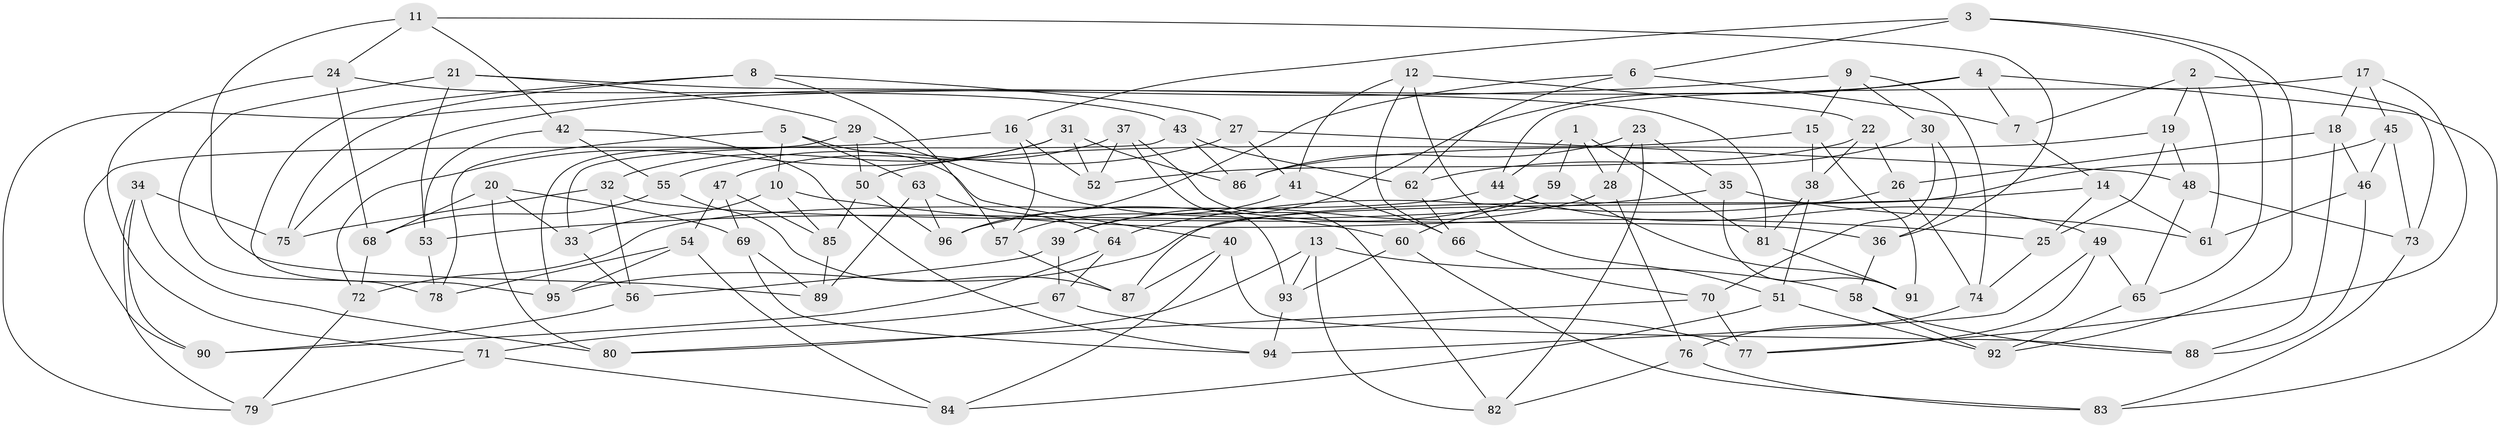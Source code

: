 // Generated by graph-tools (version 1.1) at 2025/16/03/09/25 04:16:39]
// undirected, 96 vertices, 192 edges
graph export_dot {
graph [start="1"]
  node [color=gray90,style=filled];
  1;
  2;
  3;
  4;
  5;
  6;
  7;
  8;
  9;
  10;
  11;
  12;
  13;
  14;
  15;
  16;
  17;
  18;
  19;
  20;
  21;
  22;
  23;
  24;
  25;
  26;
  27;
  28;
  29;
  30;
  31;
  32;
  33;
  34;
  35;
  36;
  37;
  38;
  39;
  40;
  41;
  42;
  43;
  44;
  45;
  46;
  47;
  48;
  49;
  50;
  51;
  52;
  53;
  54;
  55;
  56;
  57;
  58;
  59;
  60;
  61;
  62;
  63;
  64;
  65;
  66;
  67;
  68;
  69;
  70;
  71;
  72;
  73;
  74;
  75;
  76;
  77;
  78;
  79;
  80;
  81;
  82;
  83;
  84;
  85;
  86;
  87;
  88;
  89;
  90;
  91;
  92;
  93;
  94;
  95;
  96;
  1 -- 44;
  1 -- 59;
  1 -- 81;
  1 -- 28;
  2 -- 7;
  2 -- 19;
  2 -- 61;
  2 -- 73;
  3 -- 16;
  3 -- 92;
  3 -- 6;
  3 -- 65;
  4 -- 83;
  4 -- 7;
  4 -- 39;
  4 -- 75;
  5 -- 78;
  5 -- 10;
  5 -- 40;
  5 -- 63;
  6 -- 62;
  6 -- 7;
  6 -- 96;
  7 -- 14;
  8 -- 95;
  8 -- 27;
  8 -- 75;
  8 -- 57;
  9 -- 15;
  9 -- 30;
  9 -- 79;
  9 -- 74;
  10 -- 33;
  10 -- 25;
  10 -- 85;
  11 -- 36;
  11 -- 24;
  11 -- 89;
  11 -- 42;
  12 -- 41;
  12 -- 66;
  12 -- 22;
  12 -- 51;
  13 -- 80;
  13 -- 58;
  13 -- 93;
  13 -- 82;
  14 -- 25;
  14 -- 95;
  14 -- 61;
  15 -- 91;
  15 -- 38;
  15 -- 50;
  16 -- 52;
  16 -- 33;
  16 -- 57;
  17 -- 18;
  17 -- 77;
  17 -- 44;
  17 -- 45;
  18 -- 88;
  18 -- 26;
  18 -- 46;
  19 -- 86;
  19 -- 48;
  19 -- 25;
  20 -- 80;
  20 -- 69;
  20 -- 33;
  20 -- 68;
  21 -- 53;
  21 -- 29;
  21 -- 78;
  21 -- 81;
  22 -- 38;
  22 -- 52;
  22 -- 26;
  23 -- 28;
  23 -- 86;
  23 -- 35;
  23 -- 82;
  24 -- 68;
  24 -- 71;
  24 -- 43;
  25 -- 74;
  26 -- 74;
  26 -- 64;
  27 -- 41;
  27 -- 48;
  27 -- 55;
  28 -- 39;
  28 -- 76;
  29 -- 95;
  29 -- 50;
  29 -- 60;
  30 -- 70;
  30 -- 36;
  30 -- 62;
  31 -- 86;
  31 -- 32;
  31 -- 52;
  31 -- 72;
  32 -- 36;
  32 -- 75;
  32 -- 56;
  33 -- 56;
  34 -- 90;
  34 -- 75;
  34 -- 79;
  34 -- 80;
  35 -- 53;
  35 -- 91;
  35 -- 61;
  36 -- 58;
  37 -- 93;
  37 -- 82;
  37 -- 52;
  37 -- 47;
  38 -- 81;
  38 -- 51;
  39 -- 67;
  39 -- 56;
  40 -- 84;
  40 -- 88;
  40 -- 87;
  41 -- 66;
  41 -- 57;
  42 -- 53;
  42 -- 55;
  42 -- 94;
  43 -- 86;
  43 -- 62;
  43 -- 90;
  44 -- 72;
  44 -- 49;
  45 -- 73;
  45 -- 87;
  45 -- 46;
  46 -- 61;
  46 -- 88;
  47 -- 54;
  47 -- 85;
  47 -- 69;
  48 -- 65;
  48 -- 73;
  49 -- 65;
  49 -- 94;
  49 -- 77;
  50 -- 96;
  50 -- 85;
  51 -- 92;
  51 -- 84;
  53 -- 78;
  54 -- 84;
  54 -- 78;
  54 -- 95;
  55 -- 68;
  55 -- 87;
  56 -- 90;
  57 -- 87;
  58 -- 92;
  58 -- 88;
  59 -- 91;
  59 -- 60;
  59 -- 96;
  60 -- 93;
  60 -- 83;
  62 -- 66;
  63 -- 96;
  63 -- 64;
  63 -- 89;
  64 -- 67;
  64 -- 90;
  65 -- 92;
  66 -- 70;
  67 -- 71;
  67 -- 77;
  68 -- 72;
  69 -- 89;
  69 -- 94;
  70 -- 80;
  70 -- 77;
  71 -- 84;
  71 -- 79;
  72 -- 79;
  73 -- 83;
  74 -- 76;
  76 -- 82;
  76 -- 83;
  81 -- 91;
  85 -- 89;
  93 -- 94;
}

